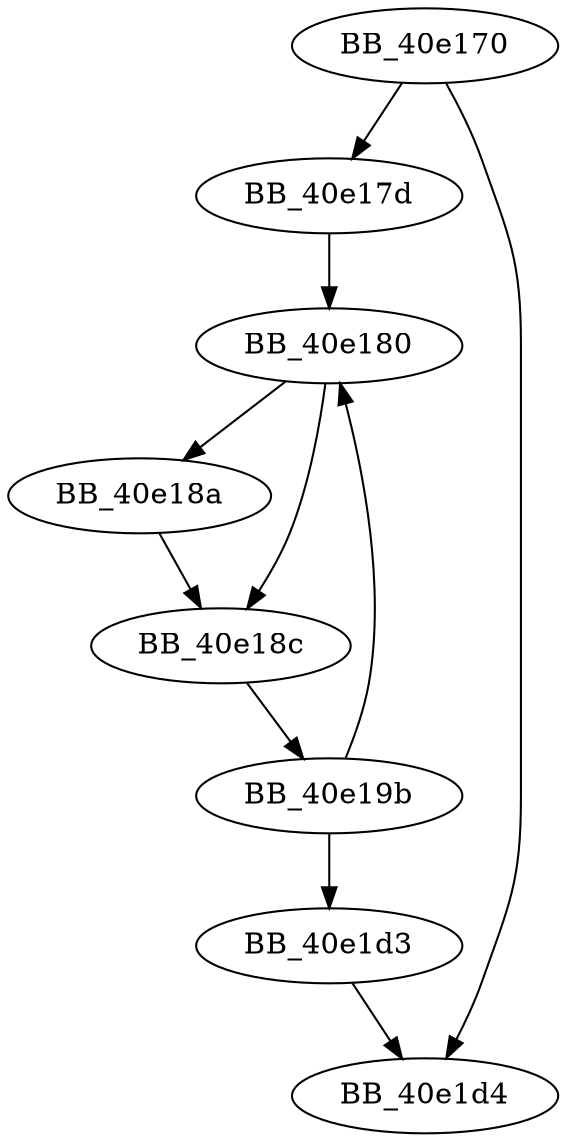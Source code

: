 DiGraph sub_40E170{
BB_40e170->BB_40e17d
BB_40e170->BB_40e1d4
BB_40e17d->BB_40e180
BB_40e180->BB_40e18a
BB_40e180->BB_40e18c
BB_40e18a->BB_40e18c
BB_40e18c->BB_40e19b
BB_40e19b->BB_40e180
BB_40e19b->BB_40e1d3
BB_40e1d3->BB_40e1d4
}

